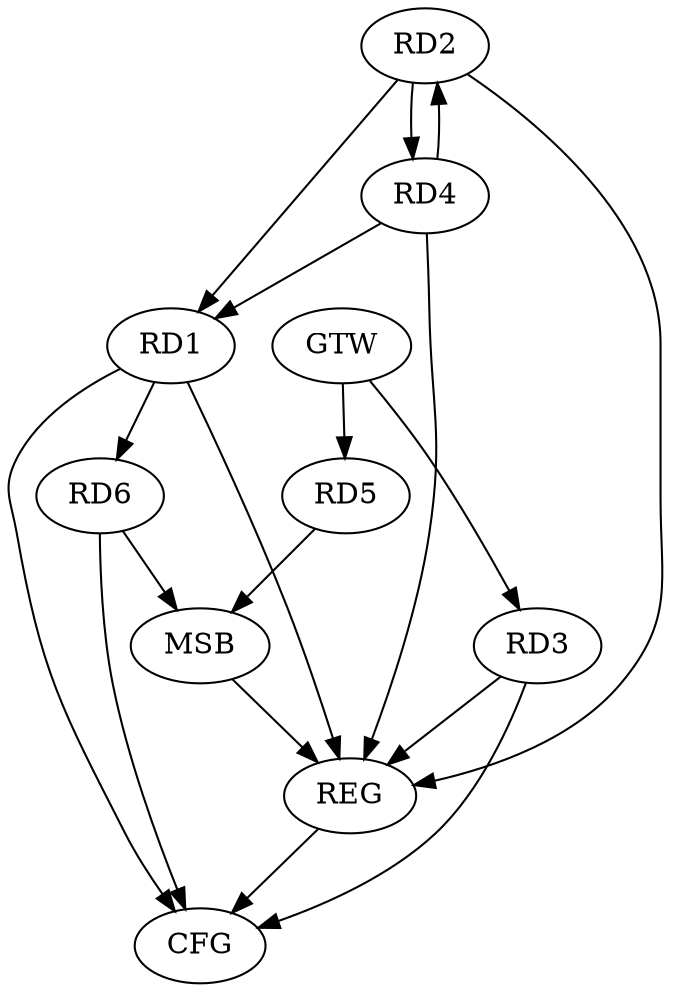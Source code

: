 strict digraph G {
  RD1 [ label="RD1" ];
  RD2 [ label="RD2" ];
  RD3 [ label="RD3" ];
  RD4 [ label="RD4" ];
  RD5 [ label="RD5" ];
  RD6 [ label="RD6" ];
  GTW [ label="GTW" ];
  REG [ label="REG" ];
  MSB [ label="MSB" ];
  CFG [ label="CFG" ];
  RD2 -> RD1;
  RD4 -> RD1;
  RD1 -> RD6;
  RD2 -> RD4;
  RD4 -> RD2;
  GTW -> RD3;
  GTW -> RD5;
  RD1 -> REG;
  RD2 -> REG;
  RD3 -> REG;
  RD4 -> REG;
  RD5 -> MSB;
  MSB -> REG;
  RD6 -> MSB;
  RD3 -> CFG;
  RD1 -> CFG;
  RD6 -> CFG;
  REG -> CFG;
}
